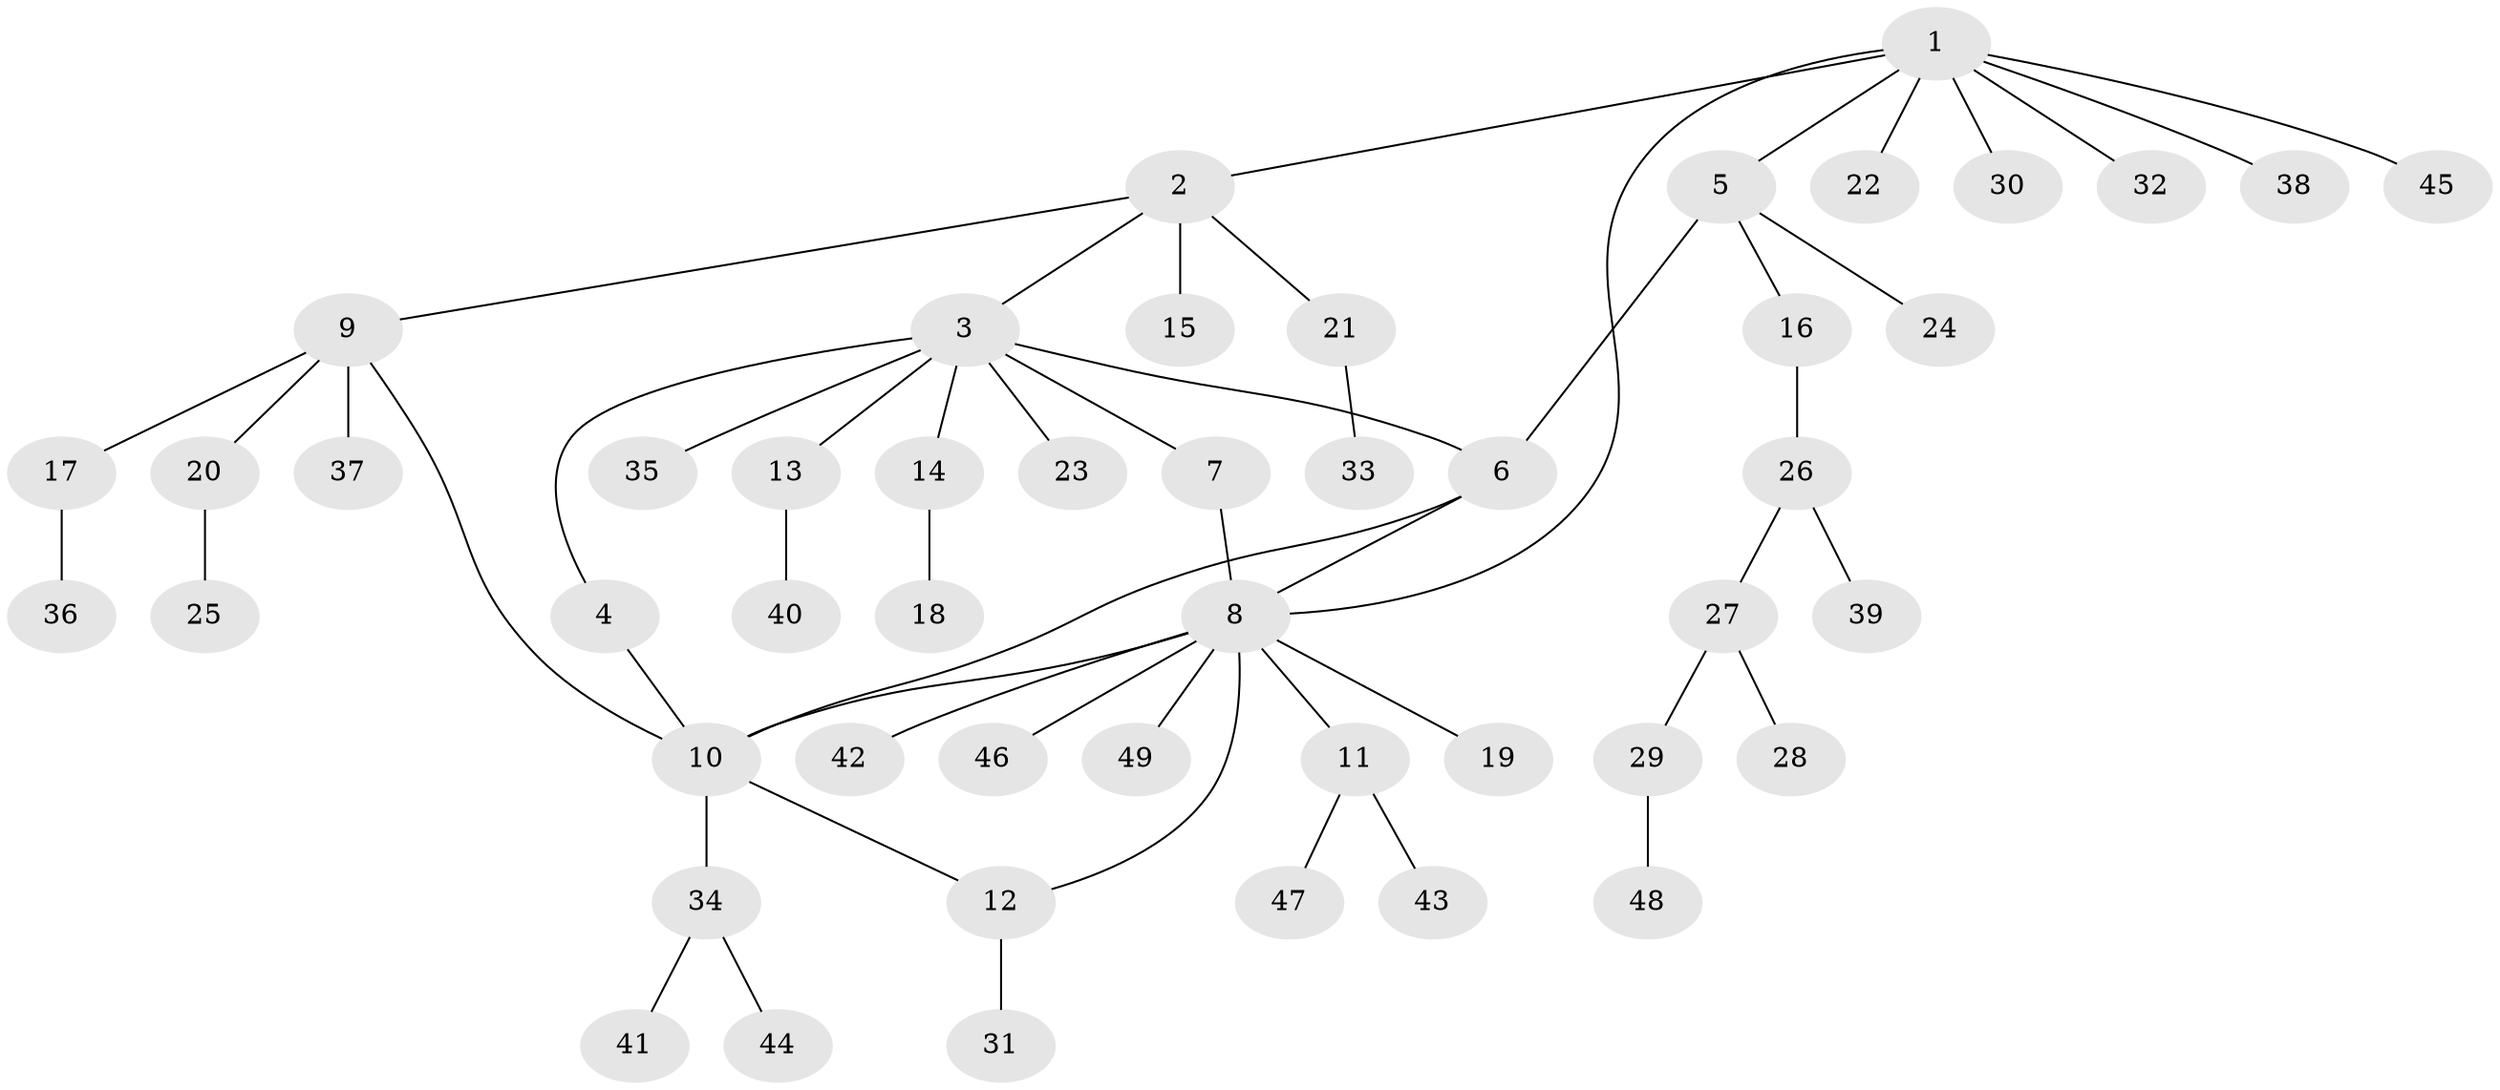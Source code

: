 // coarse degree distribution, {9: 0.05263157894736842, 6: 0.05263157894736842, 2: 0.05263157894736842, 3: 0.10526315789473684, 8: 0.05263157894736842, 1: 0.6842105263157895}
// Generated by graph-tools (version 1.1) at 2025/19/03/04/25 18:19:55]
// undirected, 49 vertices, 55 edges
graph export_dot {
graph [start="1"]
  node [color=gray90,style=filled];
  1;
  2;
  3;
  4;
  5;
  6;
  7;
  8;
  9;
  10;
  11;
  12;
  13;
  14;
  15;
  16;
  17;
  18;
  19;
  20;
  21;
  22;
  23;
  24;
  25;
  26;
  27;
  28;
  29;
  30;
  31;
  32;
  33;
  34;
  35;
  36;
  37;
  38;
  39;
  40;
  41;
  42;
  43;
  44;
  45;
  46;
  47;
  48;
  49;
  1 -- 2;
  1 -- 5;
  1 -- 8;
  1 -- 22;
  1 -- 30;
  1 -- 32;
  1 -- 38;
  1 -- 45;
  2 -- 3;
  2 -- 9;
  2 -- 15;
  2 -- 21;
  3 -- 4;
  3 -- 6;
  3 -- 7;
  3 -- 13;
  3 -- 14;
  3 -- 23;
  3 -- 35;
  4 -- 10;
  5 -- 6;
  5 -- 16;
  5 -- 24;
  6 -- 8;
  6 -- 10;
  7 -- 8;
  8 -- 10;
  8 -- 11;
  8 -- 12;
  8 -- 19;
  8 -- 42;
  8 -- 46;
  8 -- 49;
  9 -- 10;
  9 -- 17;
  9 -- 20;
  9 -- 37;
  10 -- 12;
  10 -- 34;
  11 -- 43;
  11 -- 47;
  12 -- 31;
  13 -- 40;
  14 -- 18;
  16 -- 26;
  17 -- 36;
  20 -- 25;
  21 -- 33;
  26 -- 27;
  26 -- 39;
  27 -- 28;
  27 -- 29;
  29 -- 48;
  34 -- 41;
  34 -- 44;
}
